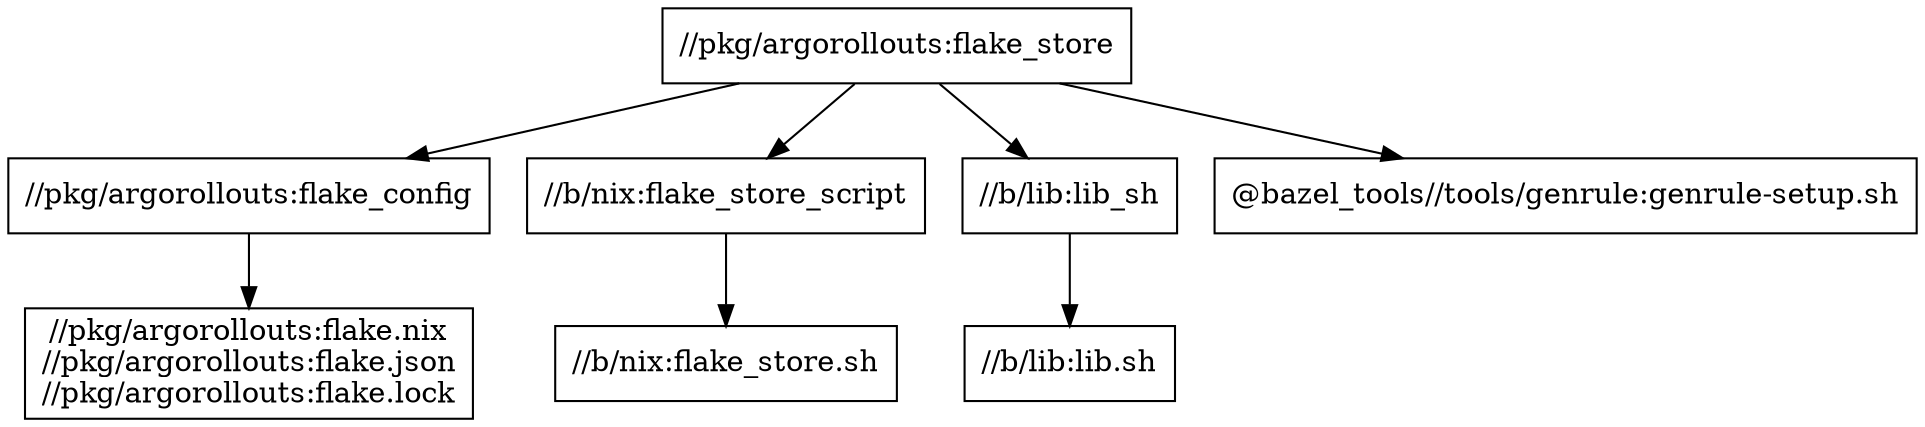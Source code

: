 digraph mygraph {
  node [shape=box];
  "//pkg/argorollouts:flake_store"
  "//pkg/argorollouts:flake_store" -> "//pkg/argorollouts:flake_config"
  "//pkg/argorollouts:flake_store" -> "//b/nix:flake_store_script"
  "//pkg/argorollouts:flake_store" -> "//b/lib:lib_sh"
  "//pkg/argorollouts:flake_store" -> "@bazel_tools//tools/genrule:genrule-setup.sh"
  "//b/lib:lib_sh"
  "//b/lib:lib_sh" -> "//b/lib:lib.sh"
  "//b/lib:lib.sh"
  "//b/nix:flake_store_script"
  "//b/nix:flake_store_script" -> "//b/nix:flake_store.sh"
  "//b/nix:flake_store.sh"
  "//pkg/argorollouts:flake_config"
  "//pkg/argorollouts:flake_config" -> "//pkg/argorollouts:flake.nix\n//pkg/argorollouts:flake.json\n//pkg/argorollouts:flake.lock"
  "//pkg/argorollouts:flake.nix\n//pkg/argorollouts:flake.json\n//pkg/argorollouts:flake.lock"
  "@bazel_tools//tools/genrule:genrule-setup.sh"
}
